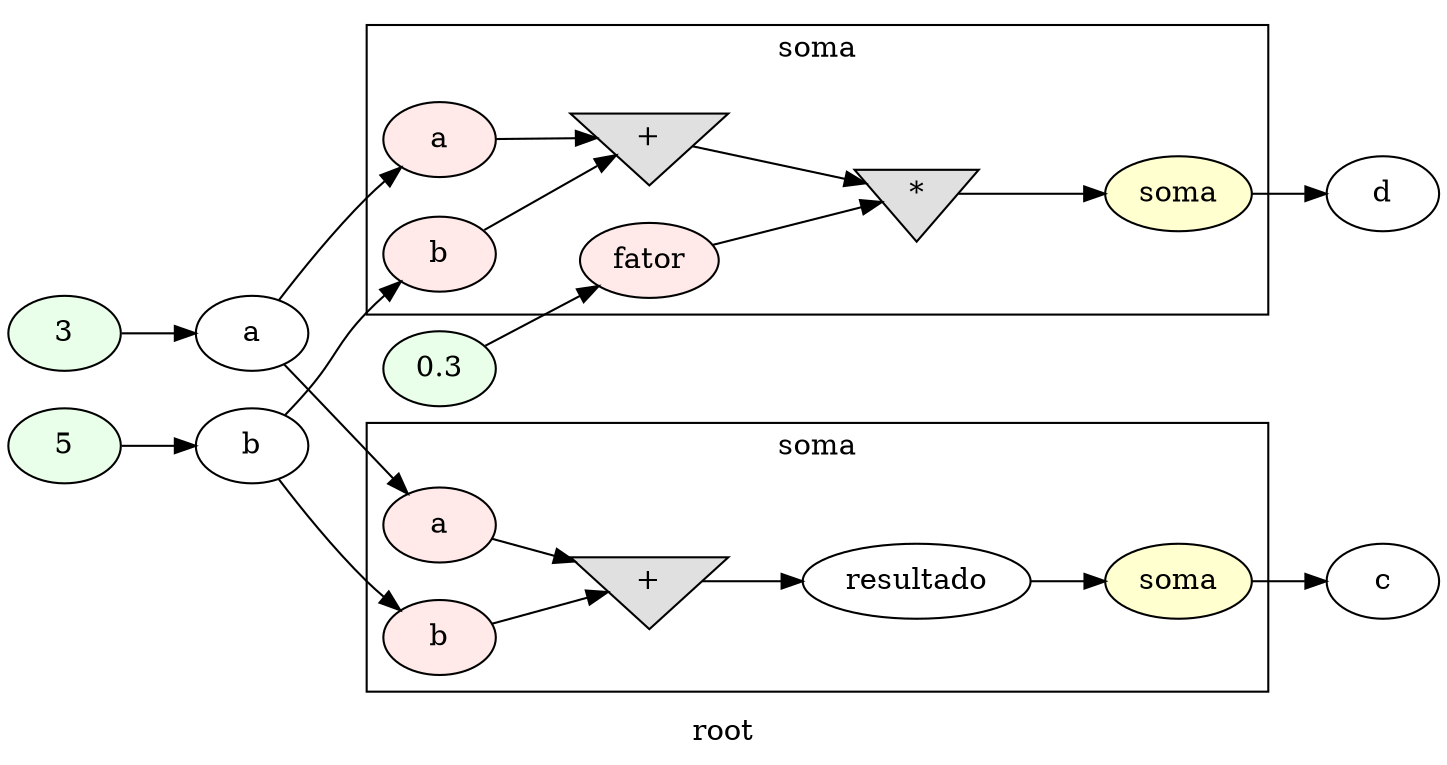 digraph G
{
rankdir=LR;
label = "root";
	node_000012 [ label = "3", style=filled, fillcolor="#E9FFE9", startingline=17 ]
	node_000013 [ label = "a", startingline=17 ]
	node_000014 [ label = "5", style=filled, fillcolor="#E9FFE9", startingline=18 ]
	node_000015 [ label = "b", startingline=18 ]
	node_000021 [ label = "c", startingline=19 ]
	node_000022 [ label = "0.3", style=filled, fillcolor="#E9FFE9", startingline=21 ]
	node_000029 [ label = "d", startingline=21 ]
subgraph cluster_1 {
label = "soma";
parent = "G";
startingline = 19;
	node_000016 [ label = "a", style=filled, fillcolor="#FFE9E9", startingline=2 ]
	node_000017 [ label = "b", style=filled, fillcolor="#FFE9E9", startingline=2 ]
	node_000018 [ label = "+", shape=invtriangle, style=filled, fillcolor="#E0E0E0", startingline=5 ]
	node_000019 [ label = "resultado", startingline=5 ]
	node_000020 [ label = "soma", style=filled, fillcolor="#FFFFD0", startingline=6 ]
}
subgraph cluster_2 {
label = "soma";
parent = "G";
startingline = 21;
	node_000023 [ label = "a", style=filled, fillcolor="#FFE9E9", startingline=9 ]
	node_000024 [ label = "b", style=filled, fillcolor="#FFE9E9", startingline=9 ]
	node_000025 [ label = "fator", style=filled, fillcolor="#FFE9E9", startingline=9 ]
	node_000026 [ label = "+", shape=invtriangle, style=filled, fillcolor="#E0E0E0", startingline=11 ]
	node_000027 [ label = "*", shape=invtriangle, style=filled, fillcolor="#E0E0E0", startingline=11 ]
	node_000028 [ label = "soma", style=filled, fillcolor="#FFFFD0", startingline=11 ]
}
	node_000012 -> node_000013
	node_000013 -> node_000016
	node_000013 -> node_000023
	node_000014 -> node_000015
	node_000015 -> node_000017
	node_000015 -> node_000024
	node_000022 -> node_000025
	node_000016 -> node_000018
	node_000017 -> node_000018
	node_000018 -> node_000019
	node_000019 -> node_000020
	node_000020 -> node_000021
	node_000023 -> node_000026
	node_000024 -> node_000026
	node_000025 -> node_000027
	node_000026 -> node_000027
	node_000027 -> node_000028
	node_000028 -> node_000029
}
